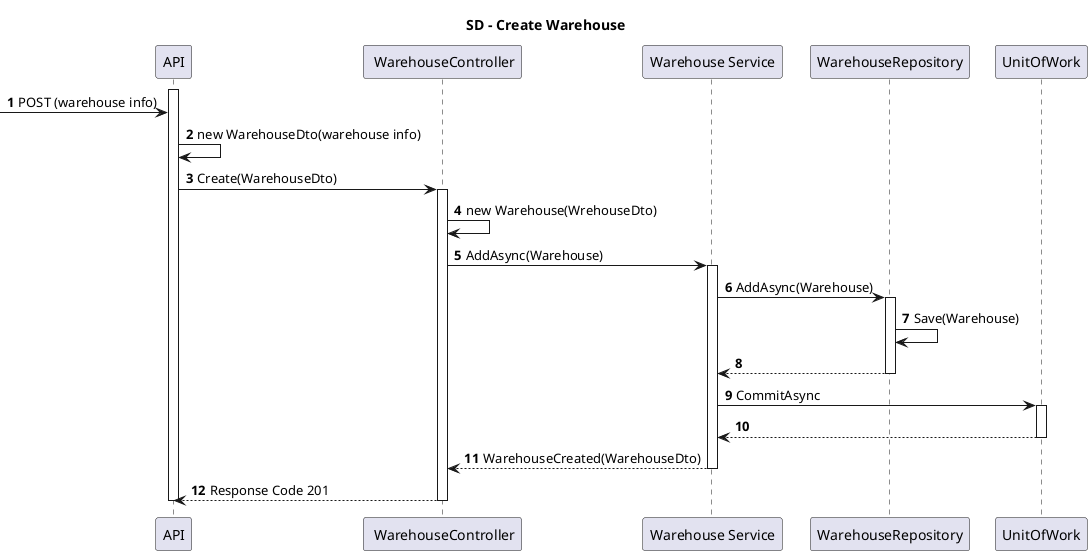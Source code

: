 @startuml USA01_3

title SD - Create Warehouse

autonumber

participant "API" as API
participant " WarehouseController" as C
participant "Warehouse Service" as S
participant "WarehouseRepository" as R
participant "UnitOfWork" as U

activate API
 -> API : POST (warehouse info)
 API -> API : new WarehouseDto(warehouse info)
API -> C : Create(WarehouseDto)
activate C
C -> C : new Warehouse(WrehouseDto)
C -> S : AddAsync(Warehouse)
activate S
S -> R : AddAsync(Warehouse)
activate R
R -> R : Save(Warehouse)
R --> S
deactivate R
S -> U : CommitAsync
activate U
U --> S
deactivate U 
S --> C : WarehouseCreated(WarehouseDto)
deactivate S
C --> API : Response Code 201
deactivate C
deactivate API